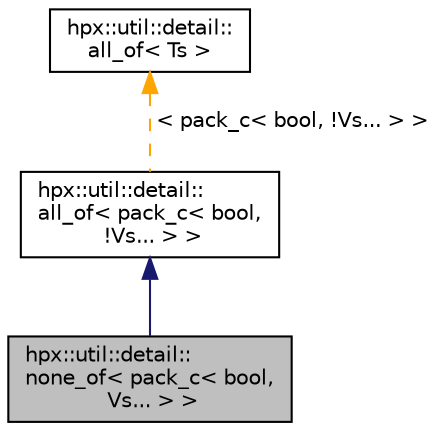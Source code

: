 digraph "hpx::util::detail::none_of&lt; pack_c&lt; bool, Vs... &gt; &gt;"
{
  edge [fontname="Helvetica",fontsize="10",labelfontname="Helvetica",labelfontsize="10"];
  node [fontname="Helvetica",fontsize="10",shape=record];
  Node0 [label="hpx::util::detail::\lnone_of\< pack_c\< bool,\l Vs... \> \>",height=0.2,width=0.4,color="black", fillcolor="grey75", style="filled", fontcolor="black"];
  Node1 -> Node0 [dir="back",color="midnightblue",fontsize="10",style="solid",fontname="Helvetica"];
  Node1 [label="hpx::util::detail::\lall_of\< pack_c\< bool,\l !Vs... \> \>",height=0.2,width=0.4,color="black", fillcolor="white", style="filled",URL="$db/d4d/structhpx_1_1util_1_1detail_1_1all__of.html"];
  Node2 -> Node1 [dir="back",color="orange",fontsize="10",style="dashed",label=" \< pack_c\< bool, !Vs... \> \>" ,fontname="Helvetica"];
  Node2 [label="hpx::util::detail::\lall_of\< Ts \>",height=0.2,width=0.4,color="black", fillcolor="white", style="filled",URL="$db/d4d/structhpx_1_1util_1_1detail_1_1all__of.html"];
}
